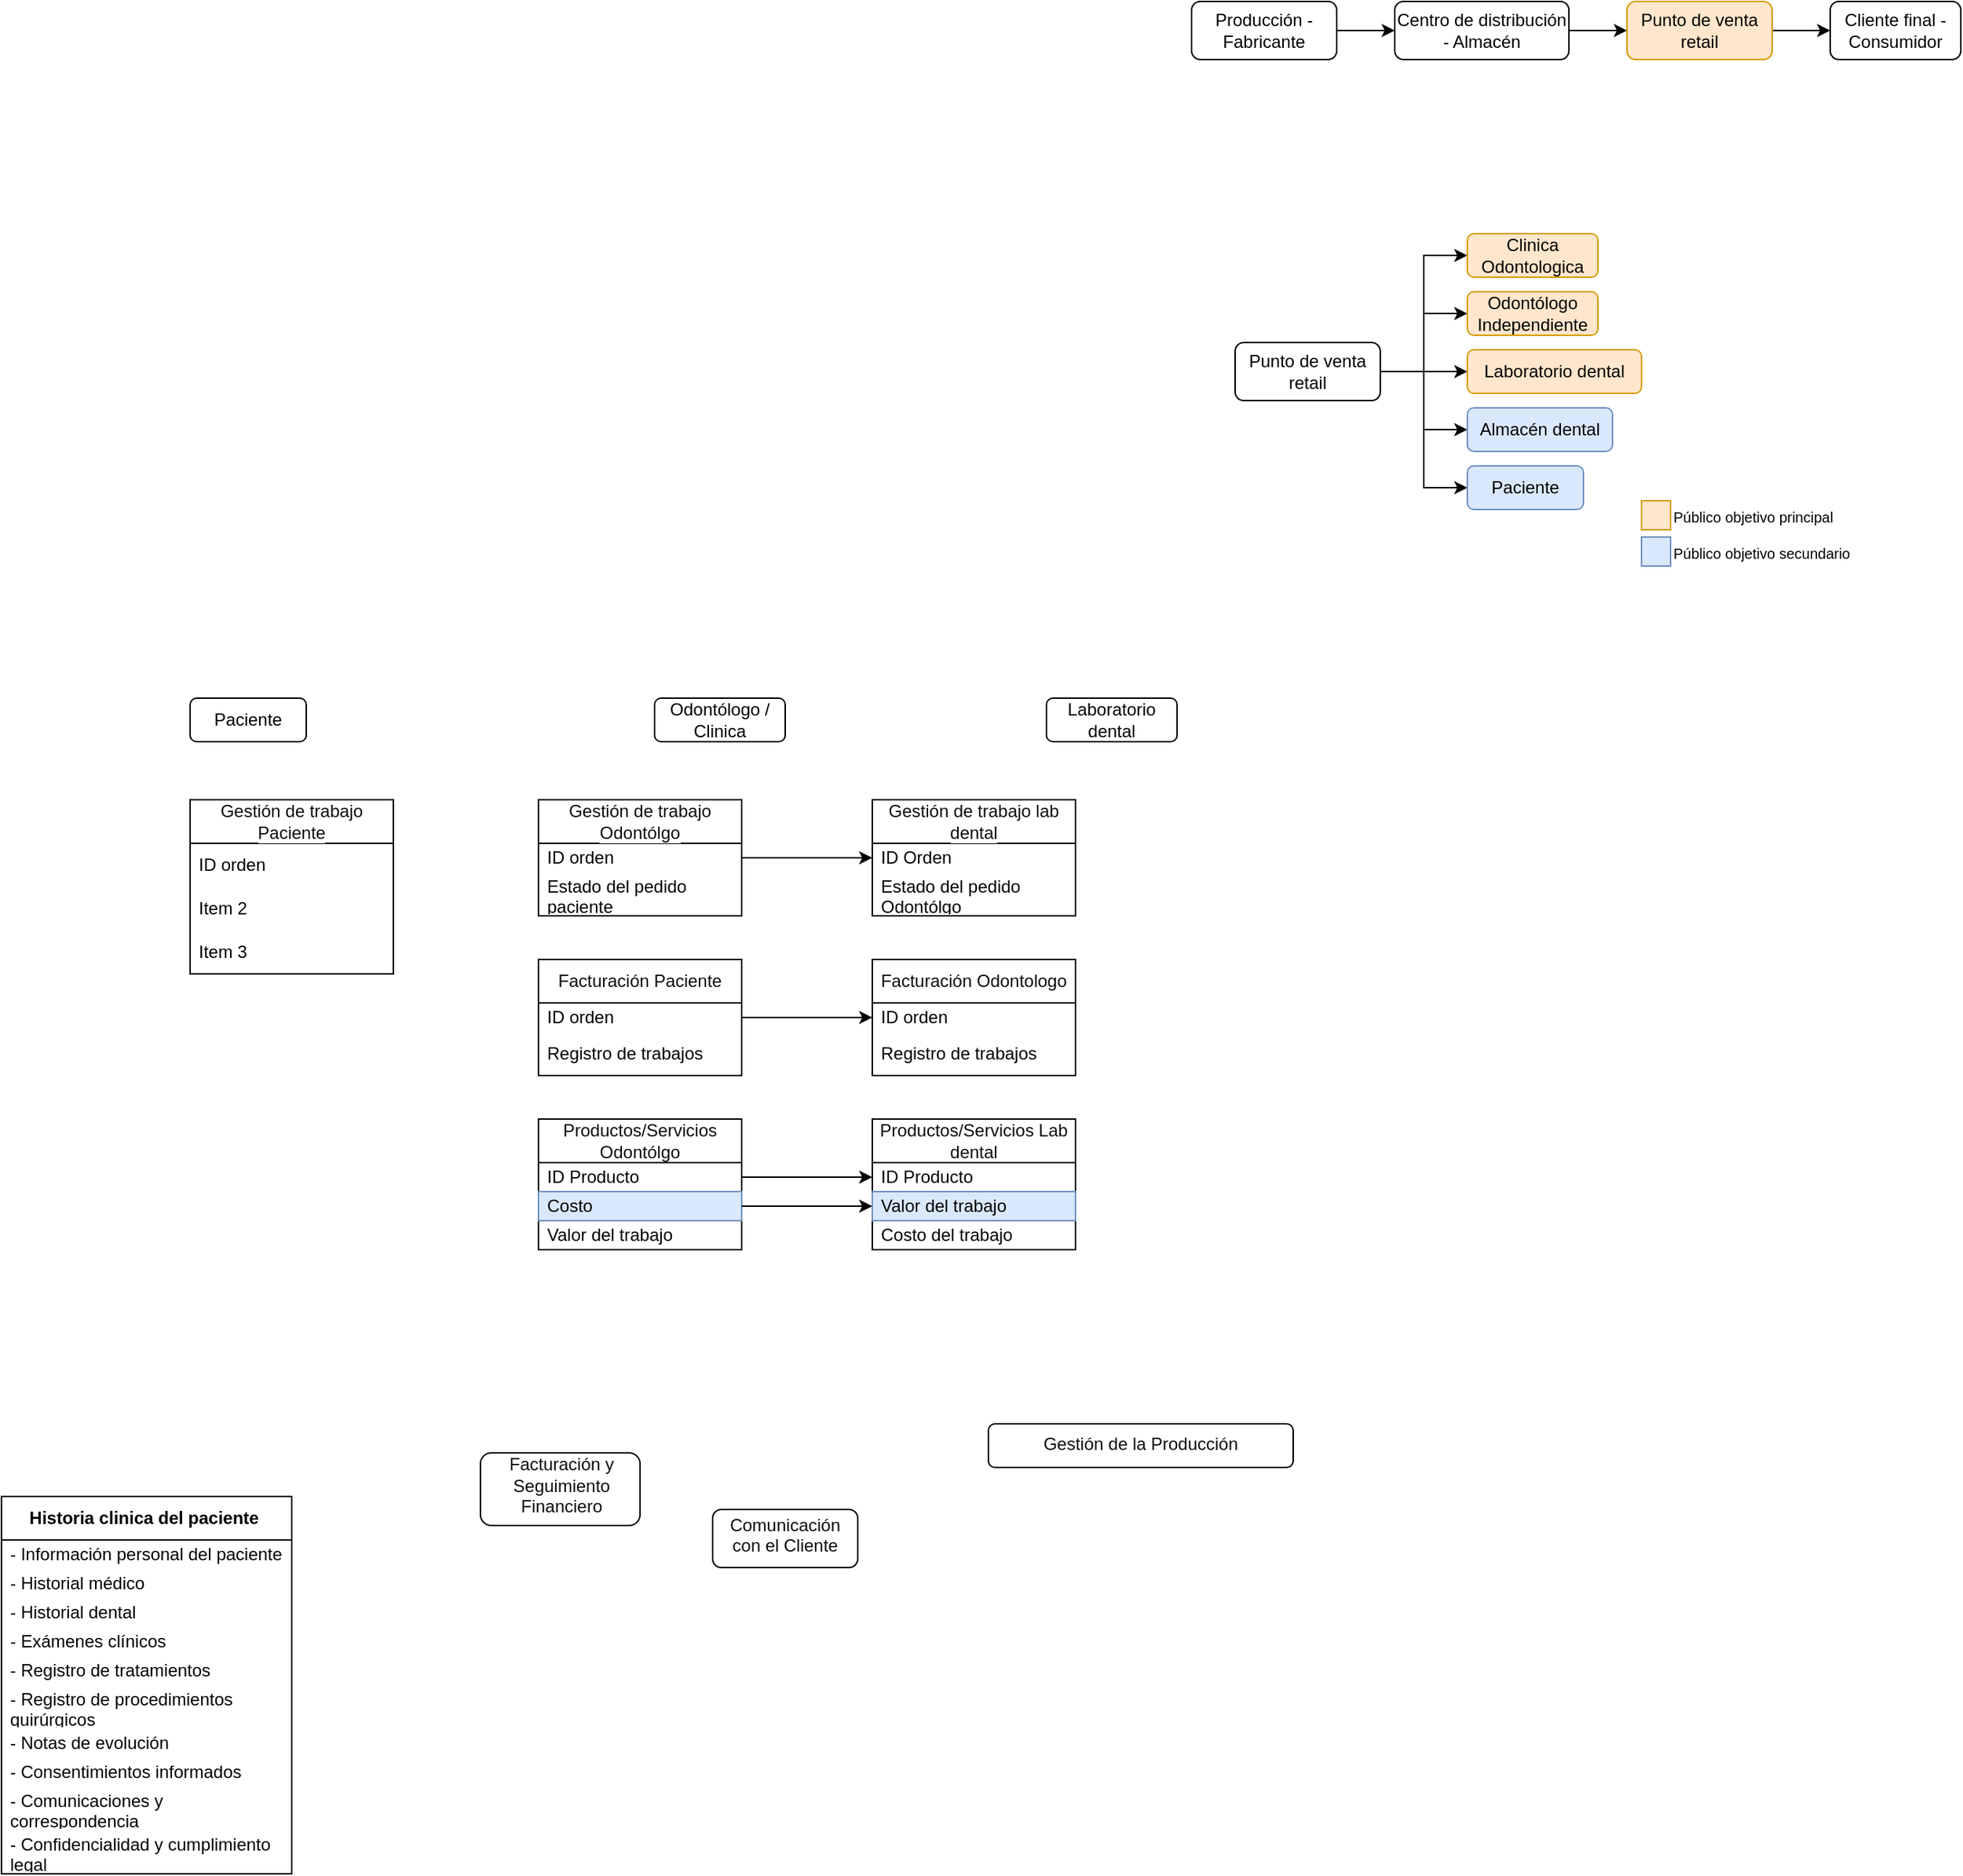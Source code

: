 <mxfile version="24.4.6" type="github">
  <diagram name="Page-1" id="IWnAmNE7MLX-MQJfaZ-H">
    <mxGraphModel dx="1677" dy="530" grid="1" gridSize="10" guides="1" tooltips="1" connect="1" arrows="1" fold="1" page="1" pageScale="1" pageWidth="827" pageHeight="1169" math="0" shadow="0">
      <root>
        <mxCell id="0" />
        <mxCell id="1" parent="0" />
        <mxCell id="4hnvYEBA5v5D1nBLIyNg-10" style="edgeStyle=orthogonalEdgeStyle;rounded=0;orthogonalLoop=1;jettySize=auto;html=1;entryX=0;entryY=0.5;entryDx=0;entryDy=0;" edge="1" parent="1" source="4hnvYEBA5v5D1nBLIyNg-1" target="4hnvYEBA5v5D1nBLIyNg-3">
          <mxGeometry relative="1" as="geometry" />
        </mxCell>
        <mxCell id="4hnvYEBA5v5D1nBLIyNg-1" value="Producción - Fabricante" style="rounded=1;whiteSpace=wrap;html=1;" vertex="1" parent="1">
          <mxGeometry x="170" y="130" width="100" height="40" as="geometry" />
        </mxCell>
        <mxCell id="4hnvYEBA5v5D1nBLIyNg-7" style="edgeStyle=orthogonalEdgeStyle;rounded=0;orthogonalLoop=1;jettySize=auto;html=1;entryX=0;entryY=0.5;entryDx=0;entryDy=0;" edge="1" parent="1" source="4hnvYEBA5v5D1nBLIyNg-3" target="4hnvYEBA5v5D1nBLIyNg-4">
          <mxGeometry relative="1" as="geometry" />
        </mxCell>
        <mxCell id="4hnvYEBA5v5D1nBLIyNg-3" value="Centro de distribución - Almacén" style="rounded=1;whiteSpace=wrap;html=1;" vertex="1" parent="1">
          <mxGeometry x="310" y="130" width="120" height="40" as="geometry" />
        </mxCell>
        <mxCell id="4hnvYEBA5v5D1nBLIyNg-9" style="edgeStyle=orthogonalEdgeStyle;rounded=0;orthogonalLoop=1;jettySize=auto;html=1;entryX=0;entryY=0.5;entryDx=0;entryDy=0;" edge="1" parent="1" source="4hnvYEBA5v5D1nBLIyNg-4" target="4hnvYEBA5v5D1nBLIyNg-8">
          <mxGeometry relative="1" as="geometry" />
        </mxCell>
        <mxCell id="4hnvYEBA5v5D1nBLIyNg-4" value="Punto de venta retail" style="rounded=1;whiteSpace=wrap;html=1;fillColor=#ffe6cc;strokeColor=#d79b00;" vertex="1" parent="1">
          <mxGeometry x="470" y="130" width="100" height="40" as="geometry" />
        </mxCell>
        <mxCell id="4hnvYEBA5v5D1nBLIyNg-8" value="Cliente final - Consumidor" style="rounded=1;whiteSpace=wrap;html=1;" vertex="1" parent="1">
          <mxGeometry x="610" y="130" width="90" height="40" as="geometry" />
        </mxCell>
        <mxCell id="4hnvYEBA5v5D1nBLIyNg-15" style="edgeStyle=orthogonalEdgeStyle;rounded=0;orthogonalLoop=1;jettySize=auto;html=1;entryX=0;entryY=0.5;entryDx=0;entryDy=0;" edge="1" parent="1" source="4hnvYEBA5v5D1nBLIyNg-11" target="4hnvYEBA5v5D1nBLIyNg-12">
          <mxGeometry relative="1" as="geometry" />
        </mxCell>
        <mxCell id="4hnvYEBA5v5D1nBLIyNg-16" style="edgeStyle=orthogonalEdgeStyle;rounded=0;orthogonalLoop=1;jettySize=auto;html=1;entryX=0;entryY=0.5;entryDx=0;entryDy=0;" edge="1" parent="1" source="4hnvYEBA5v5D1nBLIyNg-11" target="4hnvYEBA5v5D1nBLIyNg-13">
          <mxGeometry relative="1" as="geometry" />
        </mxCell>
        <mxCell id="4hnvYEBA5v5D1nBLIyNg-17" style="edgeStyle=orthogonalEdgeStyle;rounded=0;orthogonalLoop=1;jettySize=auto;html=1;entryX=0;entryY=0.5;entryDx=0;entryDy=0;" edge="1" parent="1" source="4hnvYEBA5v5D1nBLIyNg-11" target="4hnvYEBA5v5D1nBLIyNg-14">
          <mxGeometry relative="1" as="geometry" />
        </mxCell>
        <mxCell id="4hnvYEBA5v5D1nBLIyNg-20" style="edgeStyle=orthogonalEdgeStyle;rounded=0;orthogonalLoop=1;jettySize=auto;html=1;entryX=0;entryY=0.5;entryDx=0;entryDy=0;" edge="1" parent="1" source="4hnvYEBA5v5D1nBLIyNg-11" target="4hnvYEBA5v5D1nBLIyNg-19">
          <mxGeometry relative="1" as="geometry" />
        </mxCell>
        <mxCell id="4hnvYEBA5v5D1nBLIyNg-30" style="edgeStyle=orthogonalEdgeStyle;rounded=0;orthogonalLoop=1;jettySize=auto;html=1;entryX=0;entryY=0.5;entryDx=0;entryDy=0;" edge="1" parent="1" source="4hnvYEBA5v5D1nBLIyNg-11" target="4hnvYEBA5v5D1nBLIyNg-29">
          <mxGeometry relative="1" as="geometry" />
        </mxCell>
        <mxCell id="4hnvYEBA5v5D1nBLIyNg-11" value="Punto de venta retail" style="rounded=1;whiteSpace=wrap;html=1;" vertex="1" parent="1">
          <mxGeometry x="200" y="365" width="100" height="40" as="geometry" />
        </mxCell>
        <mxCell id="4hnvYEBA5v5D1nBLIyNg-12" value="Odontólogo Independiente" style="rounded=1;whiteSpace=wrap;html=1;fillColor=#ffe6cc;strokeColor=#d79b00;" vertex="1" parent="1">
          <mxGeometry x="360" y="330" width="90" height="30" as="geometry" />
        </mxCell>
        <mxCell id="4hnvYEBA5v5D1nBLIyNg-13" value="Laboratorio dental" style="rounded=1;whiteSpace=wrap;html=1;fillColor=#ffe6cc;strokeColor=#d79b00;" vertex="1" parent="1">
          <mxGeometry x="360" y="370" width="120" height="30" as="geometry" />
        </mxCell>
        <mxCell id="4hnvYEBA5v5D1nBLIyNg-14" value="Paciente" style="rounded=1;whiteSpace=wrap;html=1;fillColor=#dae8fc;strokeColor=#6c8ebf;" vertex="1" parent="1">
          <mxGeometry x="360" y="450" width="80" height="30" as="geometry" />
        </mxCell>
        <mxCell id="4hnvYEBA5v5D1nBLIyNg-19" value="Almacén dental" style="rounded=1;whiteSpace=wrap;html=1;fillColor=#dae8fc;strokeColor=#6c8ebf;" vertex="1" parent="1">
          <mxGeometry x="360" y="410" width="100" height="30" as="geometry" />
        </mxCell>
        <mxCell id="4hnvYEBA5v5D1nBLIyNg-21" value="Odontólogo / Clinica" style="rounded=1;whiteSpace=wrap;html=1;" vertex="1" parent="1">
          <mxGeometry x="-200" y="610" width="90" height="30" as="geometry" />
        </mxCell>
        <mxCell id="4hnvYEBA5v5D1nBLIyNg-22" value="Paciente" style="rounded=1;whiteSpace=wrap;html=1;" vertex="1" parent="1">
          <mxGeometry x="-520" y="610" width="80" height="30" as="geometry" />
        </mxCell>
        <mxCell id="4hnvYEBA5v5D1nBLIyNg-29" value="Clinica Odontologica" style="rounded=1;whiteSpace=wrap;html=1;fillColor=#ffe6cc;strokeColor=#d79b00;" vertex="1" parent="1">
          <mxGeometry x="360" y="290" width="90" height="30" as="geometry" />
        </mxCell>
        <mxCell id="4hnvYEBA5v5D1nBLIyNg-32" value="&lt;b&gt;Historia clinica del paciente&amp;nbsp;&lt;/b&gt;" style="swimlane;fontStyle=0;childLayout=stackLayout;horizontal=1;startSize=30;horizontalStack=0;resizeParent=1;resizeParentMax=0;resizeLast=0;collapsible=1;marginBottom=0;whiteSpace=wrap;html=1;" vertex="1" parent="1">
          <mxGeometry x="-650" y="1160" width="200" height="260" as="geometry">
            <mxRectangle x="-140" y="940" width="200" height="30" as="alternateBounds" />
          </mxGeometry>
        </mxCell>
        <mxCell id="4hnvYEBA5v5D1nBLIyNg-33" value="- Información personal del paciente" style="text;strokeColor=none;fillColor=none;align=left;verticalAlign=middle;spacingLeft=4;spacingRight=4;overflow=hidden;points=[[0,0.5],[1,0.5]];portConstraint=eastwest;rotatable=0;whiteSpace=wrap;html=1;" vertex="1" parent="4hnvYEBA5v5D1nBLIyNg-32">
          <mxGeometry y="30" width="200" height="20" as="geometry" />
        </mxCell>
        <mxCell id="4hnvYEBA5v5D1nBLIyNg-34" value="- Historial médico" style="text;strokeColor=none;fillColor=none;align=left;verticalAlign=middle;spacingLeft=4;spacingRight=4;overflow=hidden;points=[[0,0.5],[1,0.5]];portConstraint=eastwest;rotatable=0;whiteSpace=wrap;html=1;" vertex="1" parent="4hnvYEBA5v5D1nBLIyNg-32">
          <mxGeometry y="50" width="200" height="20" as="geometry" />
        </mxCell>
        <mxCell id="4hnvYEBA5v5D1nBLIyNg-35" value="- Historial dental" style="text;strokeColor=none;fillColor=none;align=left;verticalAlign=middle;spacingLeft=4;spacingRight=4;overflow=hidden;points=[[0,0.5],[1,0.5]];portConstraint=eastwest;rotatable=0;whiteSpace=wrap;html=1;" vertex="1" parent="4hnvYEBA5v5D1nBLIyNg-32">
          <mxGeometry y="70" width="200" height="20" as="geometry" />
        </mxCell>
        <mxCell id="4hnvYEBA5v5D1nBLIyNg-36" value="- Exámenes clínicos" style="text;strokeColor=none;fillColor=none;align=left;verticalAlign=middle;spacingLeft=4;spacingRight=4;overflow=hidden;points=[[0,0.5],[1,0.5]];portConstraint=eastwest;rotatable=0;whiteSpace=wrap;html=1;" vertex="1" parent="4hnvYEBA5v5D1nBLIyNg-32">
          <mxGeometry y="90" width="200" height="20" as="geometry" />
        </mxCell>
        <mxCell id="4hnvYEBA5v5D1nBLIyNg-37" value="- Registro de tratamientos" style="text;strokeColor=none;fillColor=none;align=left;verticalAlign=middle;spacingLeft=4;spacingRight=4;overflow=hidden;points=[[0,0.5],[1,0.5]];portConstraint=eastwest;rotatable=0;whiteSpace=wrap;html=1;" vertex="1" parent="4hnvYEBA5v5D1nBLIyNg-32">
          <mxGeometry y="110" width="200" height="20" as="geometry" />
        </mxCell>
        <mxCell id="4hnvYEBA5v5D1nBLIyNg-38" value="- Registro de procedimientos quirúrgicos" style="text;strokeColor=none;fillColor=none;align=left;verticalAlign=middle;spacingLeft=4;spacingRight=4;overflow=hidden;points=[[0,0.5],[1,0.5]];portConstraint=eastwest;rotatable=0;whiteSpace=wrap;html=1;" vertex="1" parent="4hnvYEBA5v5D1nBLIyNg-32">
          <mxGeometry y="130" width="200" height="30" as="geometry" />
        </mxCell>
        <mxCell id="4hnvYEBA5v5D1nBLIyNg-39" value="- Notas de evolución" style="text;strokeColor=none;fillColor=none;align=left;verticalAlign=middle;spacingLeft=4;spacingRight=4;overflow=hidden;points=[[0,0.5],[1,0.5]];portConstraint=eastwest;rotatable=0;whiteSpace=wrap;html=1;" vertex="1" parent="4hnvYEBA5v5D1nBLIyNg-32">
          <mxGeometry y="160" width="200" height="20" as="geometry" />
        </mxCell>
        <mxCell id="4hnvYEBA5v5D1nBLIyNg-40" value="- Consentimientos informados" style="text;strokeColor=none;fillColor=none;align=left;verticalAlign=middle;spacingLeft=4;spacingRight=4;overflow=hidden;points=[[0,0.5],[1,0.5]];portConstraint=eastwest;rotatable=0;whiteSpace=wrap;html=1;" vertex="1" parent="4hnvYEBA5v5D1nBLIyNg-32">
          <mxGeometry y="180" width="200" height="20" as="geometry" />
        </mxCell>
        <mxCell id="4hnvYEBA5v5D1nBLIyNg-41" value="- Comunicaciones y correspondencia" style="text;strokeColor=none;fillColor=none;align=left;verticalAlign=middle;spacingLeft=4;spacingRight=4;overflow=hidden;points=[[0,0.5],[1,0.5]];portConstraint=eastwest;rotatable=0;whiteSpace=wrap;html=1;" vertex="1" parent="4hnvYEBA5v5D1nBLIyNg-32">
          <mxGeometry y="200" width="200" height="30" as="geometry" />
        </mxCell>
        <mxCell id="4hnvYEBA5v5D1nBLIyNg-42" value="- Confidencialidad y cumplimiento legal" style="text;strokeColor=none;fillColor=none;align=left;verticalAlign=middle;spacingLeft=4;spacingRight=4;overflow=hidden;points=[[0,0.5],[1,0.5]];portConstraint=eastwest;rotatable=0;whiteSpace=wrap;html=1;" vertex="1" parent="4hnvYEBA5v5D1nBLIyNg-32">
          <mxGeometry y="230" width="200" height="30" as="geometry" />
        </mxCell>
        <mxCell id="4hnvYEBA5v5D1nBLIyNg-49" value="" style="group" vertex="1" connectable="0" parent="1">
          <mxGeometry x="480" y="470" width="220" height="55" as="geometry" />
        </mxCell>
        <mxCell id="4hnvYEBA5v5D1nBLIyNg-43" value="" style="rounded=0;whiteSpace=wrap;html=1;fillColor=#ffe6cc;strokeColor=#d79b00;" vertex="1" parent="4hnvYEBA5v5D1nBLIyNg-49">
          <mxGeometry y="4" width="20" height="20" as="geometry" />
        </mxCell>
        <mxCell id="4hnvYEBA5v5D1nBLIyNg-44" value="&lt;div style=&quot;&quot;&gt;&lt;font style=&quot;font-size: 10px;&quot;&gt;Público objetivo principal&lt;/font&gt;&lt;/div&gt;" style="text;html=1;align=left;verticalAlign=middle;whiteSpace=wrap;rounded=0;" vertex="1" parent="4hnvYEBA5v5D1nBLIyNg-49">
          <mxGeometry x="20" width="200" height="30" as="geometry" />
        </mxCell>
        <mxCell id="4hnvYEBA5v5D1nBLIyNg-45" value="" style="rounded=0;whiteSpace=wrap;html=1;fillColor=#dae8fc;strokeColor=#6c8ebf;" vertex="1" parent="4hnvYEBA5v5D1nBLIyNg-49">
          <mxGeometry y="29" width="20" height="20" as="geometry" />
        </mxCell>
        <mxCell id="4hnvYEBA5v5D1nBLIyNg-46" value="&lt;span style=&quot;color: rgb(0, 0, 0); font-family: Helvetica; font-style: normal; font-variant-ligatures: normal; font-variant-caps: normal; font-weight: 400; letter-spacing: normal; orphans: 2; text-indent: 0px; text-transform: none; widows: 2; word-spacing: 0px; -webkit-text-stroke-width: 0px; white-space: normal; text-decoration-thickness: initial; text-decoration-style: initial; text-decoration-color: initial; float: none; display: inline !important;&quot;&gt;&lt;font style=&quot;font-size: 10px;&quot;&gt;Público objetivo secundario&lt;/font&gt;&lt;/span&gt;" style="text;html=1;align=left;verticalAlign=middle;whiteSpace=wrap;rounded=0;" vertex="1" parent="4hnvYEBA5v5D1nBLIyNg-49">
          <mxGeometry x="20" y="25" width="180" height="30" as="geometry" />
        </mxCell>
        <mxCell id="4hnvYEBA5v5D1nBLIyNg-50" value="Laboratorio dental" style="rounded=1;whiteSpace=wrap;html=1;" vertex="1" parent="1">
          <mxGeometry x="70" y="610" width="90" height="30" as="geometry" />
        </mxCell>
        <mxCell id="4hnvYEBA5v5D1nBLIyNg-57" value="&lt;p style=&quot;border: 0px solid rgb(227, 227, 227); box-sizing: border-box; --tw-border-spacing-x: 0; --tw-border-spacing-y: 0; --tw-translate-x: 0; --tw-translate-y: 0; --tw-rotate: 0; --tw-skew-x: 0; --tw-skew-y: 0; --tw-scale-x: 1; --tw-scale-y: 1; --tw-pan-x: ; --tw-pan-y: ; --tw-pinch-zoom: ; --tw-scroll-snap-strictness: proximity; --tw-gradient-from-position: ; --tw-gradient-via-position: ; --tw-gradient-to-position: ; --tw-ordinal: ; --tw-slashed-zero: ; --tw-numeric-figure: ; --tw-numeric-spacing: ; --tw-numeric-fraction: ; --tw-ring-inset: ; --tw-ring-offset-width: 0px; --tw-ring-offset-color: #fff; --tw-ring-color: rgba(69,89,164,.5); --tw-ring-offset-shadow: 0 0 transparent; --tw-ring-shadow: 0 0 transparent; --tw-shadow: 0 0 transparent; --tw-shadow-colored: 0 0 transparent; --tw-blur: ; --tw-brightness: ; --tw-contrast: ; --tw-grayscale: ; --tw-hue-rotate: ; --tw-invert: ; --tw-saturate: ; --tw-sepia: ; --tw-drop-shadow: ; --tw-backdrop-blur: ; --tw-backdrop-brightness: ; --tw-backdrop-contrast: ; --tw-backdrop-grayscale: ; --tw-backdrop-hue-rotate: ; --tw-backdrop-invert: ; --tw-backdrop-opacity: ; --tw-backdrop-saturate: ; --tw-backdrop-sepia: ; --tw-contain-size: ; --tw-contain-layout: ; --tw-contain-paint: ; --tw-contain-style: ; margin: 1.25em 0px; color: rgb(13, 13, 13); white-space-collapse: preserve; background-color: rgb(255, 255, 255);&quot;&gt;&lt;font style=&quot;font-size: 12px;&quot; face=&quot;Helvetica&quot;&gt;Gestión de la Producción&lt;/font&gt;&lt;font style=&quot;font-size: 16px;&quot; face=&quot;ui-sans-serif, -apple-system, system-ui, Segoe UI, Roboto, Ubuntu, Cantarell, Noto Sans, sans-serif, Helvetica, Apple Color Emoji, Arial, Segoe UI Emoji, Segoe UI Symbol&quot;&gt;&lt;br&gt;&lt;/font&gt;&lt;/p&gt;&lt;ul style=&quot;border: 0px solid rgb(227, 227, 227); box-sizing: border-box; --tw-border-spacing-x: 0; --tw-border-spacing-y: 0; --tw-translate-x: 0; --tw-translate-y: 0; --tw-rotate: 0; --tw-skew-x: 0; --tw-skew-y: 0; --tw-scale-x: 1; --tw-scale-y: 1; --tw-pan-x: ; --tw-pan-y: ; --tw-pinch-zoom: ; --tw-scroll-snap-strictness: proximity; --tw-gradient-from-position: ; --tw-gradient-via-position: ; --tw-gradient-to-position: ; --tw-ordinal: ; --tw-slashed-zero: ; --tw-numeric-figure: ; --tw-numeric-spacing: ; --tw-numeric-fraction: ; --tw-ring-inset: ; --tw-ring-offset-width: 0px; --tw-ring-offset-color: #fff; --tw-ring-color: rgba(69,89,164,.5); --tw-ring-offset-shadow: 0 0 transparent; --tw-ring-shadow: 0 0 transparent; --tw-shadow: 0 0 transparent; --tw-shadow-colored: 0 0 transparent; --tw-blur: ; --tw-brightness: ; --tw-contrast: ; --tw-grayscale: ; --tw-hue-rotate: ; --tw-invert: ; --tw-saturate: ; --tw-sepia: ; --tw-drop-shadow: ; --tw-backdrop-blur: ; --tw-backdrop-brightness: ; --tw-backdrop-contrast: ; --tw-backdrop-grayscale: ; --tw-backdrop-hue-rotate: ; --tw-backdrop-invert: ; --tw-backdrop-opacity: ; --tw-backdrop-saturate: ; --tw-backdrop-sepia: ; --tw-contain-size: ; --tw-contain-layout: ; --tw-contain-paint: ; --tw-contain-style: ; list-style-position: initial; list-style-image: initial; margin: 1.25em 0px; padding: 0px 0px 0px 1.625em; color: rgb(13, 13, 13); font-family: ui-sans-serif, -apple-system, system-ui, &amp;quot;Segoe UI&amp;quot;, Roboto, Ubuntu, Cantarell, &amp;quot;Noto Sans&amp;quot;, sans-serif, Helvetica, &amp;quot;Apple Color Emoji&amp;quot;, Arial, &amp;quot;Segoe UI Emoji&amp;quot;, &amp;quot;Segoe UI Symbol&amp;quot;; font-size: 16px; text-align: start; white-space-collapse: preserve; background-color: rgb(255, 255, 255);&quot;&gt;&lt;/ul&gt;" style="rounded=1;whiteSpace=wrap;html=1;" vertex="1" parent="1">
          <mxGeometry x="30" y="1110" width="210" height="30" as="geometry" />
        </mxCell>
        <mxCell id="4hnvYEBA5v5D1nBLIyNg-58" value="&lt;p style=&quot;border: 0px solid rgb(227, 227, 227); box-sizing: border-box; --tw-border-spacing-x: 0; --tw-border-spacing-y: 0; --tw-translate-x: 0; --tw-translate-y: 0; --tw-rotate: 0; --tw-skew-x: 0; --tw-skew-y: 0; --tw-scale-x: 1; --tw-scale-y: 1; --tw-pan-x: ; --tw-pan-y: ; --tw-pinch-zoom: ; --tw-scroll-snap-strictness: proximity; --tw-gradient-from-position: ; --tw-gradient-via-position: ; --tw-gradient-to-position: ; --tw-ordinal: ; --tw-slashed-zero: ; --tw-numeric-figure: ; --tw-numeric-spacing: ; --tw-numeric-fraction: ; --tw-ring-inset: ; --tw-ring-offset-width: 0px; --tw-ring-offset-color: #fff; --tw-ring-color: rgba(69,89,164,.5); --tw-ring-offset-shadow: 0 0 transparent; --tw-ring-shadow: 0 0 transparent; --tw-shadow: 0 0 transparent; --tw-shadow-colored: 0 0 transparent; --tw-blur: ; --tw-brightness: ; --tw-contrast: ; --tw-grayscale: ; --tw-hue-rotate: ; --tw-invert: ; --tw-saturate: ; --tw-sepia: ; --tw-drop-shadow: ; --tw-backdrop-blur: ; --tw-backdrop-brightness: ; --tw-backdrop-contrast: ; --tw-backdrop-grayscale: ; --tw-backdrop-hue-rotate: ; --tw-backdrop-invert: ; --tw-backdrop-opacity: ; --tw-backdrop-saturate: ; --tw-backdrop-sepia: ; --tw-contain-size: ; --tw-contain-layout: ; --tw-contain-paint: ; --tw-contain-style: ; margin: 1.25em 0px; color: rgb(13, 13, 13); white-space-collapse: preserve;&quot;&gt;&lt;font style=&quot;font-size: 12px;&quot; face=&quot;Helvetica&quot;&gt;Comunicación con el Cliente&lt;/font&gt;&lt;/p&gt;&lt;ul style=&quot;border: 0px solid rgb(227, 227, 227); box-sizing: border-box; --tw-border-spacing-x: 0; --tw-border-spacing-y: 0; --tw-translate-x: 0; --tw-translate-y: 0; --tw-rotate: 0; --tw-skew-x: 0; --tw-skew-y: 0; --tw-scale-x: 1; --tw-scale-y: 1; --tw-pan-x: ; --tw-pan-y: ; --tw-pinch-zoom: ; --tw-scroll-snap-strictness: proximity; --tw-gradient-from-position: ; --tw-gradient-via-position: ; --tw-gradient-to-position: ; --tw-ordinal: ; --tw-slashed-zero: ; --tw-numeric-figure: ; --tw-numeric-spacing: ; --tw-numeric-fraction: ; --tw-ring-inset: ; --tw-ring-offset-width: 0px; --tw-ring-offset-color: #fff; --tw-ring-color: rgba(69,89,164,.5); --tw-ring-offset-shadow: 0 0 transparent; --tw-ring-shadow: 0 0 transparent; --tw-shadow: 0 0 transparent; --tw-shadow-colored: 0 0 transparent; --tw-blur: ; --tw-brightness: ; --tw-contrast: ; --tw-grayscale: ; --tw-hue-rotate: ; --tw-invert: ; --tw-saturate: ; --tw-sepia: ; --tw-drop-shadow: ; --tw-backdrop-blur: ; --tw-backdrop-brightness: ; --tw-backdrop-contrast: ; --tw-backdrop-grayscale: ; --tw-backdrop-hue-rotate: ; --tw-backdrop-invert: ; --tw-backdrop-opacity: ; --tw-backdrop-saturate: ; --tw-backdrop-sepia: ; --tw-contain-size: ; --tw-contain-layout: ; --tw-contain-paint: ; --tw-contain-style: ; list-style-position: initial; list-style-image: initial; margin: 1.25em 0px; padding: 0px 0px 0px 1.625em; color: rgb(13, 13, 13); font-family: ui-sans-serif, -apple-system, system-ui, &amp;quot;Segoe UI&amp;quot;, Roboto, Ubuntu, Cantarell, &amp;quot;Noto Sans&amp;quot;, sans-serif, Helvetica, &amp;quot;Apple Color Emoji&amp;quot;, Arial, &amp;quot;Segoe UI Emoji&amp;quot;, &amp;quot;Segoe UI Symbol&amp;quot;; font-size: 16px; text-align: start; white-space-collapse: preserve; background-color: rgb(255, 255, 255);&quot;&gt;&lt;/ul&gt;" style="rounded=1;whiteSpace=wrap;html=1;" vertex="1" parent="1">
          <mxGeometry x="-160" y="1169" width="100" height="40" as="geometry" />
        </mxCell>
        <mxCell id="4hnvYEBA5v5D1nBLIyNg-59" value="&lt;p style=&quot;text-align: center; border: 0px solid rgb(227, 227, 227); box-sizing: border-box; --tw-border-spacing-x: 0; --tw-border-spacing-y: 0; --tw-translate-x: 0; --tw-translate-y: 0; --tw-rotate: 0; --tw-skew-x: 0; --tw-skew-y: 0; --tw-scale-x: 1; --tw-scale-y: 1; --tw-pan-x: ; --tw-pan-y: ; --tw-pinch-zoom: ; --tw-scroll-snap-strictness: proximity; --tw-gradient-from-position: ; --tw-gradient-via-position: ; --tw-gradient-to-position: ; --tw-ordinal: ; --tw-slashed-zero: ; --tw-numeric-figure: ; --tw-numeric-spacing: ; --tw-numeric-fraction: ; --tw-ring-inset: ; --tw-ring-offset-width: 0px; --tw-ring-offset-color: #fff; --tw-ring-color: rgba(69,89,164,.5); --tw-ring-offset-shadow: 0 0 transparent; --tw-ring-shadow: 0 0 transparent; --tw-shadow: 0 0 transparent; --tw-shadow-colored: 0 0 transparent; --tw-blur: ; --tw-brightness: ; --tw-contrast: ; --tw-grayscale: ; --tw-hue-rotate: ; --tw-invert: ; --tw-saturate: ; --tw-sepia: ; --tw-drop-shadow: ; --tw-backdrop-blur: ; --tw-backdrop-brightness: ; --tw-backdrop-contrast: ; --tw-backdrop-grayscale: ; --tw-backdrop-hue-rotate: ; --tw-backdrop-invert: ; --tw-backdrop-opacity: ; --tw-backdrop-saturate: ; --tw-backdrop-sepia: ; --tw-contain-size: ; --tw-contain-layout: ; --tw-contain-paint: ; --tw-contain-style: ; margin: 1.25em 0px; color: rgb(13, 13, 13); white-space-collapse: preserve;&quot;&gt;&lt;font style=&quot;font-size: 12px;&quot; face=&quot;Helvetica&quot;&gt;Facturación y Seguimiento Financiero&lt;/font&gt;&lt;/p&gt;&lt;ul style=&quot;border: 0px solid rgb(227, 227, 227); box-sizing: border-box; --tw-border-spacing-x: 0; --tw-border-spacing-y: 0; --tw-translate-x: 0; --tw-translate-y: 0; --tw-rotate: 0; --tw-skew-x: 0; --tw-skew-y: 0; --tw-scale-x: 1; --tw-scale-y: 1; --tw-pan-x: ; --tw-pan-y: ; --tw-pinch-zoom: ; --tw-scroll-snap-strictness: proximity; --tw-gradient-from-position: ; --tw-gradient-via-position: ; --tw-gradient-to-position: ; --tw-ordinal: ; --tw-slashed-zero: ; --tw-numeric-figure: ; --tw-numeric-spacing: ; --tw-numeric-fraction: ; --tw-ring-inset: ; --tw-ring-offset-width: 0px; --tw-ring-offset-color: #fff; --tw-ring-color: rgba(69,89,164,.5); --tw-ring-offset-shadow: 0 0 transparent; --tw-ring-shadow: 0 0 transparent; --tw-shadow: 0 0 transparent; --tw-shadow-colored: 0 0 transparent; --tw-blur: ; --tw-brightness: ; --tw-contrast: ; --tw-grayscale: ; --tw-hue-rotate: ; --tw-invert: ; --tw-saturate: ; --tw-sepia: ; --tw-drop-shadow: ; --tw-backdrop-blur: ; --tw-backdrop-brightness: ; --tw-backdrop-contrast: ; --tw-backdrop-grayscale: ; --tw-backdrop-hue-rotate: ; --tw-backdrop-invert: ; --tw-backdrop-opacity: ; --tw-backdrop-saturate: ; --tw-backdrop-sepia: ; --tw-contain-size: ; --tw-contain-layout: ; --tw-contain-paint: ; --tw-contain-style: ; list-style-position: initial; list-style-image: initial; margin: 1.25em 0px; padding: 0px 0px 0px 1.625em; color: rgb(13, 13, 13); font-family: ui-sans-serif, -apple-system, system-ui, &amp;quot;Segoe UI&amp;quot;, Roboto, Ubuntu, Cantarell, &amp;quot;Noto Sans&amp;quot;, sans-serif, Helvetica, &amp;quot;Apple Color Emoji&amp;quot;, Arial, &amp;quot;Segoe UI Emoji&amp;quot;, &amp;quot;Segoe UI Symbol&amp;quot;; font-size: 16px; white-space-collapse: preserve; background-color: rgb(255, 255, 255);&quot;&gt;&lt;/ul&gt;" style="rounded=1;whiteSpace=wrap;html=1;align=left;" vertex="1" parent="1">
          <mxGeometry x="-320" y="1130" width="110" height="50" as="geometry" />
        </mxCell>
        <mxCell id="4hnvYEBA5v5D1nBLIyNg-72" value="&lt;span style=&quot;color: rgb(13, 13, 13); text-align: start; white-space-collapse: preserve; background-color: rgb(255, 255, 255);&quot;&gt;Gestión de trabajo Odontólgo&lt;/span&gt;" style="swimlane;fontStyle=0;childLayout=stackLayout;horizontal=1;startSize=30;horizontalStack=0;resizeParent=1;resizeParentMax=0;resizeLast=0;collapsible=1;marginBottom=0;whiteSpace=wrap;html=1;" vertex="1" parent="1">
          <mxGeometry x="-280" y="680" width="140" height="80" as="geometry" />
        </mxCell>
        <mxCell id="4hnvYEBA5v5D1nBLIyNg-73" value="ID orden" style="text;strokeColor=none;fillColor=none;align=left;verticalAlign=middle;spacingLeft=4;spacingRight=4;overflow=hidden;points=[[0,0.5],[1,0.5]];portConstraint=eastwest;rotatable=0;whiteSpace=wrap;html=1;" vertex="1" parent="4hnvYEBA5v5D1nBLIyNg-72">
          <mxGeometry y="30" width="140" height="20" as="geometry" />
        </mxCell>
        <mxCell id="4hnvYEBA5v5D1nBLIyNg-82" value="Estado del pedido paciente" style="text;strokeColor=none;fillColor=none;align=left;verticalAlign=middle;spacingLeft=4;spacingRight=4;overflow=hidden;points=[[0,0.5],[1,0.5]];portConstraint=eastwest;rotatable=0;whiteSpace=wrap;html=1;" vertex="1" parent="4hnvYEBA5v5D1nBLIyNg-72">
          <mxGeometry y="50" width="140" height="30" as="geometry" />
        </mxCell>
        <mxCell id="4hnvYEBA5v5D1nBLIyNg-79" value="&lt;span style=&quot;color: rgb(13, 13, 13); text-align: start; white-space-collapse: preserve; background-color: rgb(255, 255, 255);&quot;&gt;Gestión de trabajo lab dental&lt;/span&gt;" style="swimlane;fontStyle=0;childLayout=stackLayout;horizontal=1;startSize=30;horizontalStack=0;resizeParent=1;resizeParentMax=0;resizeLast=0;collapsible=1;marginBottom=0;whiteSpace=wrap;html=1;" vertex="1" parent="1">
          <mxGeometry x="-50" y="680" width="140" height="80" as="geometry" />
        </mxCell>
        <mxCell id="4hnvYEBA5v5D1nBLIyNg-83" value="ID Orden" style="text;strokeColor=none;fillColor=none;align=left;verticalAlign=middle;spacingLeft=4;spacingRight=4;overflow=hidden;points=[[0,0.5],[1,0.5]];portConstraint=eastwest;rotatable=0;whiteSpace=wrap;html=1;" vertex="1" parent="4hnvYEBA5v5D1nBLIyNg-79">
          <mxGeometry y="30" width="140" height="20" as="geometry" />
        </mxCell>
        <mxCell id="4hnvYEBA5v5D1nBLIyNg-81" value="Estado del pedido Odontólgo" style="text;strokeColor=none;fillColor=none;align=left;verticalAlign=middle;spacingLeft=4;spacingRight=4;overflow=hidden;points=[[0,0.5],[1,0.5]];portConstraint=eastwest;rotatable=0;whiteSpace=wrap;html=1;" vertex="1" parent="4hnvYEBA5v5D1nBLIyNg-79">
          <mxGeometry y="50" width="140" height="30" as="geometry" />
        </mxCell>
        <mxCell id="4hnvYEBA5v5D1nBLIyNg-84" style="edgeStyle=orthogonalEdgeStyle;rounded=0;orthogonalLoop=1;jettySize=auto;html=1;entryX=0;entryY=0.5;entryDx=0;entryDy=0;" edge="1" parent="1" source="4hnvYEBA5v5D1nBLIyNg-73" target="4hnvYEBA5v5D1nBLIyNg-83">
          <mxGeometry relative="1" as="geometry" />
        </mxCell>
        <mxCell id="4hnvYEBA5v5D1nBLIyNg-85" value="&lt;span style=&quot;color: rgb(13, 13, 13); white-space-collapse: preserve;&quot;&gt;Facturación Paciente&lt;/span&gt;" style="swimlane;fontStyle=0;childLayout=stackLayout;horizontal=1;startSize=30;horizontalStack=0;resizeParent=1;resizeParentMax=0;resizeLast=0;collapsible=1;marginBottom=0;whiteSpace=wrap;html=1;" vertex="1" parent="1">
          <mxGeometry x="-280" y="790" width="140" height="80" as="geometry" />
        </mxCell>
        <mxCell id="4hnvYEBA5v5D1nBLIyNg-86" value="ID orden" style="text;strokeColor=none;fillColor=none;align=left;verticalAlign=middle;spacingLeft=4;spacingRight=4;overflow=hidden;points=[[0,0.5],[1,0.5]];portConstraint=eastwest;rotatable=0;whiteSpace=wrap;html=1;" vertex="1" parent="4hnvYEBA5v5D1nBLIyNg-85">
          <mxGeometry y="30" width="140" height="20" as="geometry" />
        </mxCell>
        <mxCell id="4hnvYEBA5v5D1nBLIyNg-87" value="Registro de trabajos" style="text;strokeColor=none;fillColor=none;align=left;verticalAlign=middle;spacingLeft=4;spacingRight=4;overflow=hidden;points=[[0,0.5],[1,0.5]];portConstraint=eastwest;rotatable=0;whiteSpace=wrap;html=1;" vertex="1" parent="4hnvYEBA5v5D1nBLIyNg-85">
          <mxGeometry y="50" width="140" height="30" as="geometry" />
        </mxCell>
        <mxCell id="4hnvYEBA5v5D1nBLIyNg-88" value="&lt;span style=&quot;color: rgb(13, 13, 13); white-space-collapse: preserve;&quot;&gt;Facturación Odontologo&lt;/span&gt;" style="swimlane;fontStyle=0;childLayout=stackLayout;horizontal=1;startSize=30;horizontalStack=0;resizeParent=1;resizeParentMax=0;resizeLast=0;collapsible=1;marginBottom=0;whiteSpace=wrap;html=1;" vertex="1" parent="1">
          <mxGeometry x="-50" y="790" width="140" height="80" as="geometry" />
        </mxCell>
        <mxCell id="4hnvYEBA5v5D1nBLIyNg-89" value="ID orden" style="text;strokeColor=none;fillColor=none;align=left;verticalAlign=middle;spacingLeft=4;spacingRight=4;overflow=hidden;points=[[0,0.5],[1,0.5]];portConstraint=eastwest;rotatable=0;whiteSpace=wrap;html=1;" vertex="1" parent="4hnvYEBA5v5D1nBLIyNg-88">
          <mxGeometry y="30" width="140" height="20" as="geometry" />
        </mxCell>
        <mxCell id="4hnvYEBA5v5D1nBLIyNg-90" value="Registro de trabajos" style="text;strokeColor=none;fillColor=none;align=left;verticalAlign=middle;spacingLeft=4;spacingRight=4;overflow=hidden;points=[[0,0.5],[1,0.5]];portConstraint=eastwest;rotatable=0;whiteSpace=wrap;html=1;" vertex="1" parent="4hnvYEBA5v5D1nBLIyNg-88">
          <mxGeometry y="50" width="140" height="30" as="geometry" />
        </mxCell>
        <mxCell id="4hnvYEBA5v5D1nBLIyNg-91" style="edgeStyle=orthogonalEdgeStyle;rounded=0;orthogonalLoop=1;jettySize=auto;html=1;entryX=0;entryY=0.5;entryDx=0;entryDy=0;" edge="1" parent="1" source="4hnvYEBA5v5D1nBLIyNg-86" target="4hnvYEBA5v5D1nBLIyNg-89">
          <mxGeometry relative="1" as="geometry" />
        </mxCell>
        <mxCell id="4hnvYEBA5v5D1nBLIyNg-94" value="&lt;span style=&quot;color: rgb(13, 13, 13); white-space-collapse: preserve;&quot;&gt;Productos/Servicios Odontólgo&lt;/span&gt;" style="swimlane;fontStyle=0;childLayout=stackLayout;horizontal=1;startSize=30;horizontalStack=0;resizeParent=1;resizeParentMax=0;resizeLast=0;collapsible=1;marginBottom=0;whiteSpace=wrap;html=1;" vertex="1" parent="1">
          <mxGeometry x="-280" y="900" width="140" height="90" as="geometry" />
        </mxCell>
        <mxCell id="4hnvYEBA5v5D1nBLIyNg-95" value="ID Producto" style="text;strokeColor=none;fillColor=none;align=left;verticalAlign=middle;spacingLeft=4;spacingRight=4;overflow=hidden;points=[[0,0.5],[1,0.5]];portConstraint=eastwest;rotatable=0;whiteSpace=wrap;html=1;" vertex="1" parent="4hnvYEBA5v5D1nBLIyNg-94">
          <mxGeometry y="30" width="140" height="20" as="geometry" />
        </mxCell>
        <mxCell id="4hnvYEBA5v5D1nBLIyNg-96" value="Costo" style="text;strokeColor=#6c8ebf;fillColor=#dae8fc;align=left;verticalAlign=middle;spacingLeft=4;spacingRight=4;overflow=hidden;points=[[0,0.5],[1,0.5]];portConstraint=eastwest;rotatable=0;whiteSpace=wrap;html=1;" vertex="1" parent="4hnvYEBA5v5D1nBLIyNg-94">
          <mxGeometry y="50" width="140" height="20" as="geometry" />
        </mxCell>
        <mxCell id="4hnvYEBA5v5D1nBLIyNg-103" value="Valor del trabajo" style="text;strokeColor=none;fillColor=none;align=left;verticalAlign=middle;spacingLeft=4;spacingRight=4;overflow=hidden;points=[[0,0.5],[1,0.5]];portConstraint=eastwest;rotatable=0;whiteSpace=wrap;html=1;" vertex="1" parent="4hnvYEBA5v5D1nBLIyNg-94">
          <mxGeometry y="70" width="140" height="20" as="geometry" />
        </mxCell>
        <mxCell id="4hnvYEBA5v5D1nBLIyNg-97" value="&lt;span style=&quot;color: rgb(13, 13, 13); white-space-collapse: preserve;&quot;&gt;Productos/Servicios Lab dental&lt;/span&gt;" style="swimlane;fontStyle=0;childLayout=stackLayout;horizontal=1;startSize=30;horizontalStack=0;resizeParent=1;resizeParentMax=0;resizeLast=0;collapsible=1;marginBottom=0;whiteSpace=wrap;html=1;" vertex="1" parent="1">
          <mxGeometry x="-50" y="900" width="140" height="90" as="geometry" />
        </mxCell>
        <mxCell id="4hnvYEBA5v5D1nBLIyNg-98" value="ID Producto" style="text;strokeColor=none;fillColor=none;align=left;verticalAlign=middle;spacingLeft=4;spacingRight=4;overflow=hidden;points=[[0,0.5],[1,0.5]];portConstraint=eastwest;rotatable=0;whiteSpace=wrap;html=1;" vertex="1" parent="4hnvYEBA5v5D1nBLIyNg-97">
          <mxGeometry y="30" width="140" height="20" as="geometry" />
        </mxCell>
        <mxCell id="4hnvYEBA5v5D1nBLIyNg-99" value="Valor del trabajo" style="text;strokeColor=#6c8ebf;fillColor=#dae8fc;align=left;verticalAlign=middle;spacingLeft=4;spacingRight=4;overflow=hidden;points=[[0,0.5],[1,0.5]];portConstraint=eastwest;rotatable=0;whiteSpace=wrap;html=1;" vertex="1" parent="4hnvYEBA5v5D1nBLIyNg-97">
          <mxGeometry y="50" width="140" height="20" as="geometry" />
        </mxCell>
        <mxCell id="4hnvYEBA5v5D1nBLIyNg-102" value="Costo del trabajo" style="text;strokeColor=none;fillColor=none;align=left;verticalAlign=middle;spacingLeft=4;spacingRight=4;overflow=hidden;points=[[0,0.5],[1,0.5]];portConstraint=eastwest;rotatable=0;whiteSpace=wrap;html=1;" vertex="1" parent="4hnvYEBA5v5D1nBLIyNg-97">
          <mxGeometry y="70" width="140" height="20" as="geometry" />
        </mxCell>
        <mxCell id="4hnvYEBA5v5D1nBLIyNg-100" style="edgeStyle=orthogonalEdgeStyle;rounded=0;orthogonalLoop=1;jettySize=auto;html=1;" edge="1" parent="1" source="4hnvYEBA5v5D1nBLIyNg-95" target="4hnvYEBA5v5D1nBLIyNg-98">
          <mxGeometry relative="1" as="geometry" />
        </mxCell>
        <mxCell id="4hnvYEBA5v5D1nBLIyNg-101" style="edgeStyle=orthogonalEdgeStyle;rounded=0;orthogonalLoop=1;jettySize=auto;html=1;entryX=0;entryY=0.5;entryDx=0;entryDy=0;" edge="1" parent="1" source="4hnvYEBA5v5D1nBLIyNg-96" target="4hnvYEBA5v5D1nBLIyNg-99">
          <mxGeometry relative="1" as="geometry" />
        </mxCell>
        <mxCell id="4hnvYEBA5v5D1nBLIyNg-104" value="&lt;span style=&quot;color: rgb(13, 13, 13); text-align: start; white-space-collapse: preserve; background-color: rgb(255, 255, 255);&quot;&gt;Gestión de trabajo Paciente&lt;/span&gt;" style="swimlane;fontStyle=0;childLayout=stackLayout;horizontal=1;startSize=30;horizontalStack=0;resizeParent=1;resizeParentMax=0;resizeLast=0;collapsible=1;marginBottom=0;whiteSpace=wrap;html=1;" vertex="1" parent="1">
          <mxGeometry x="-520" y="680" width="140" height="120" as="geometry" />
        </mxCell>
        <mxCell id="4hnvYEBA5v5D1nBLIyNg-105" value="ID orden" style="text;strokeColor=none;fillColor=none;align=left;verticalAlign=middle;spacingLeft=4;spacingRight=4;overflow=hidden;points=[[0,0.5],[1,0.5]];portConstraint=eastwest;rotatable=0;whiteSpace=wrap;html=1;" vertex="1" parent="4hnvYEBA5v5D1nBLIyNg-104">
          <mxGeometry y="30" width="140" height="30" as="geometry" />
        </mxCell>
        <mxCell id="4hnvYEBA5v5D1nBLIyNg-106" value="Item 2" style="text;strokeColor=none;fillColor=none;align=left;verticalAlign=middle;spacingLeft=4;spacingRight=4;overflow=hidden;points=[[0,0.5],[1,0.5]];portConstraint=eastwest;rotatable=0;whiteSpace=wrap;html=1;" vertex="1" parent="4hnvYEBA5v5D1nBLIyNg-104">
          <mxGeometry y="60" width="140" height="30" as="geometry" />
        </mxCell>
        <mxCell id="4hnvYEBA5v5D1nBLIyNg-107" value="Item 3" style="text;strokeColor=none;fillColor=none;align=left;verticalAlign=middle;spacingLeft=4;spacingRight=4;overflow=hidden;points=[[0,0.5],[1,0.5]];portConstraint=eastwest;rotatable=0;whiteSpace=wrap;html=1;" vertex="1" parent="4hnvYEBA5v5D1nBLIyNg-104">
          <mxGeometry y="90" width="140" height="30" as="geometry" />
        </mxCell>
      </root>
    </mxGraphModel>
  </diagram>
</mxfile>
